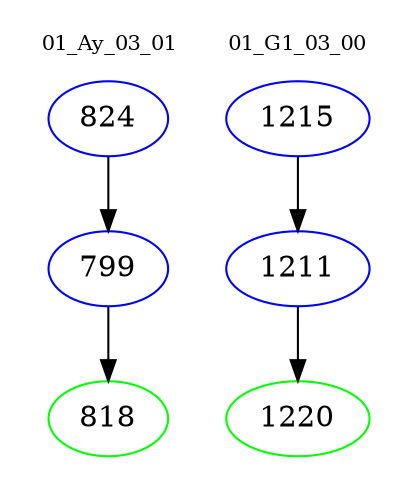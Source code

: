 digraph{
subgraph cluster_0 {
color = white
label = "01_Ay_03_01";
fontsize=10;
T0_824 [label="824", color="blue"]
T0_824 -> T0_799 [color="black"]
T0_799 [label="799", color="blue"]
T0_799 -> T0_818 [color="black"]
T0_818 [label="818", color="green"]
}
subgraph cluster_1 {
color = white
label = "01_G1_03_00";
fontsize=10;
T1_1215 [label="1215", color="blue"]
T1_1215 -> T1_1211 [color="black"]
T1_1211 [label="1211", color="blue"]
T1_1211 -> T1_1220 [color="black"]
T1_1220 [label="1220", color="green"]
}
}
